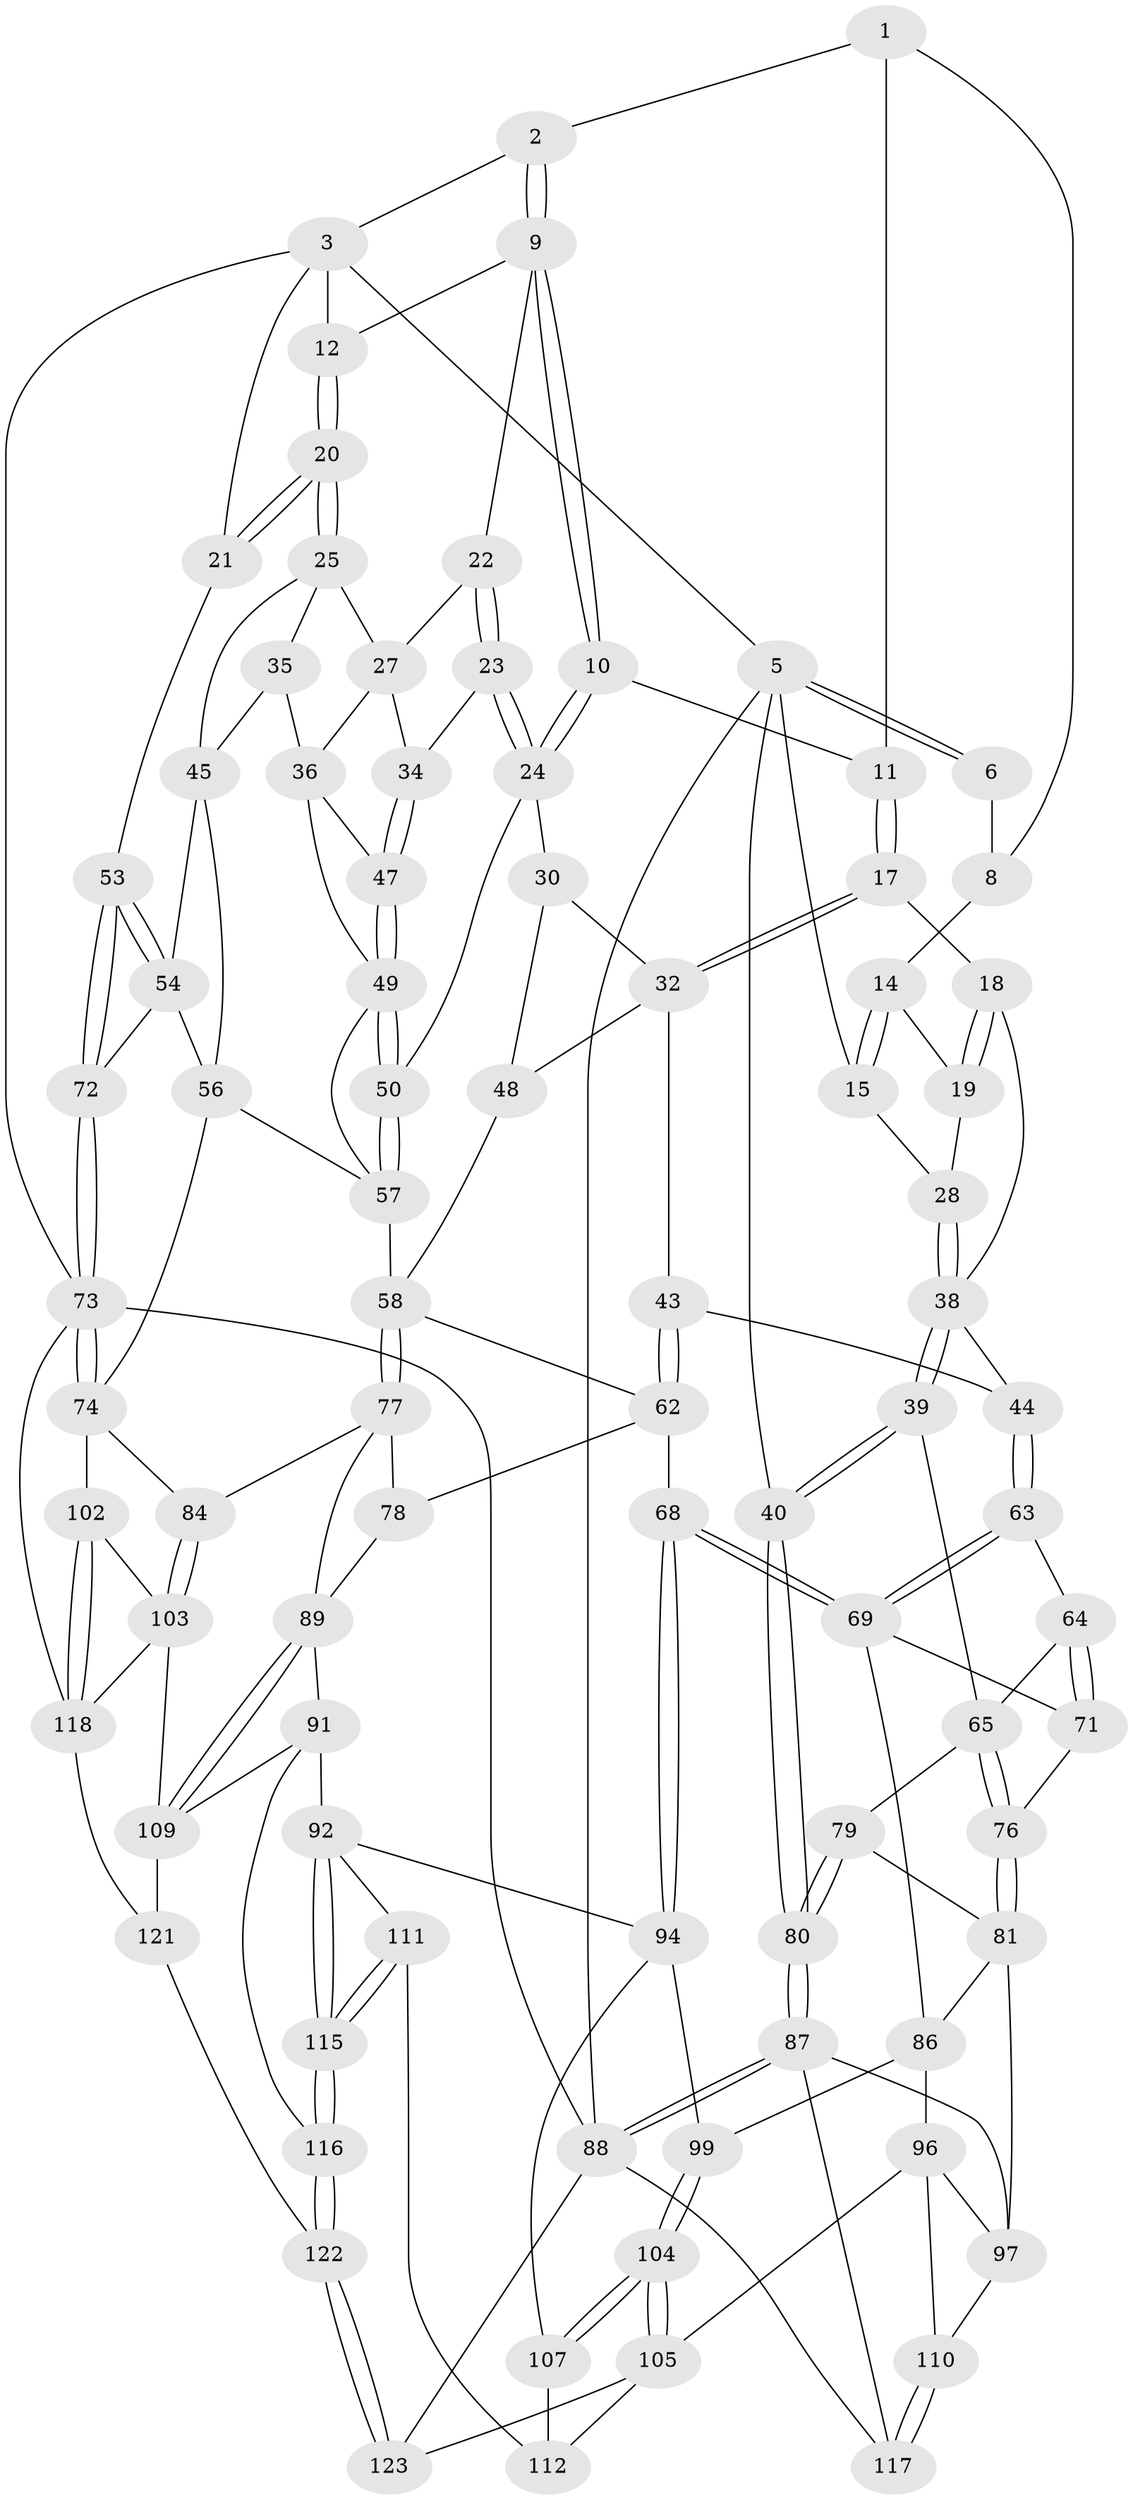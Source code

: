 // Generated by graph-tools (version 1.1) at 2025/24/03/03/25 07:24:40]
// undirected, 86 vertices, 197 edges
graph export_dot {
graph [start="1"]
  node [color=gray90,style=filled];
  1 [pos="+0.3815815627272852+0",super="+7"];
  2 [pos="+0.6069272814928333+0"];
  3 [pos="+0.7104352877170631+0",super="+4"];
  5 [pos="+0+0",super="+16"];
  6 [pos="+0.23490276173140023+0"];
  8 [pos="+0.2800537559913301+0.06426083776404025"];
  9 [pos="+0.5813250928774256+0.048051778285696366",super="+13"];
  10 [pos="+0.5313183283869861+0.12839012427268465"];
  11 [pos="+0.45745024224496345+0.1597872333575829"];
  12 [pos="+0.833397586581394+0.16469814215917553"];
  14 [pos="+0.2700387578203668+0.07395081096327354"];
  15 [pos="+0.10660253302578082+0.16563466745841854"];
  17 [pos="+0.40367857761645204+0.226046980569074"];
  18 [pos="+0.36960421256604237+0.24223261068690685"];
  19 [pos="+0.30669197664924414+0.22004026282262487"];
  20 [pos="+1+0.023988160997505035"];
  21 [pos="+1+0"];
  22 [pos="+0.7913445452939324+0.22445387764732647"];
  23 [pos="+0.64368606211093+0.3197758869895341"];
  24 [pos="+0.6346648588175415+0.3207914238894298",super="+29"];
  25 [pos="+1+0.2064097024247807",super="+26"];
  27 [pos="+0.81630826329145+0.2729046034684054",super="+33"];
  28 [pos="+0.13415210992157897+0.20080333935772957"];
  30 [pos="+0.5897947609325627+0.38533313933527275",super="+31"];
  32 [pos="+0.469843567342836+0.3494070921068714",super="+42"];
  34 [pos="+0.7243450547769528+0.363457671430343"];
  35 [pos="+0.8917664360285742+0.4134194954234336"];
  36 [pos="+0.8454476364930518+0.3979368196511354",super="+37"];
  38 [pos="+0.16177237046380838+0.3583166238912019",super="+41"];
  39 [pos="+0.03229581306173577+0.49667929140507394"];
  40 [pos="+0+0.477604741256868"];
  43 [pos="+0.33742531146287585+0.4557929664804801"];
  44 [pos="+0.3325477924090384+0.455879363016489"];
  45 [pos="+0.9100833178561196+0.40846778126274463",super="+46"];
  47 [pos="+0.7609893314625569+0.3865622995973761"];
  48 [pos="+0.4540705507539422+0.4423108195597516",super="+52"];
  49 [pos="+0.7577469843994142+0.3983575313876187",super="+51"];
  50 [pos="+0.7041865042547807+0.48319534138963277"];
  53 [pos="+1+0.3950077655051733"];
  54 [pos="+0.9204426784755356+0.4095565235268282",super="+55"];
  56 [pos="+0.9035795856107249+0.5439474135417671",super="+60"];
  57 [pos="+0.7357102904682363+0.5763370517079028",super="+61"];
  58 [pos="+0.732914235173112+0.5774237452112274",super="+59"];
  62 [pos="+0.5143052279458711+0.5627517741659837",super="+67"];
  63 [pos="+0.3315022162560216+0.45845557163240175"];
  64 [pos="+0.2658033975773338+0.5296076575043118"];
  65 [pos="+0.13518480132864893+0.5520048654246896",super="+66"];
  68 [pos="+0.43160557995555243+0.7114739649441058"];
  69 [pos="+0.42731577295021406+0.7097675118036875",super="+70"];
  71 [pos="+0.2972324875342486+0.6540353842468827"];
  72 [pos="+1+0.5056067915568284"];
  73 [pos="+1+0.8361018643092781",super="+83"];
  74 [pos="+0.9804811686595648+0.7718893607330954",super="+75"];
  76 [pos="+0.2123454244318328+0.666954020731596"];
  77 [pos="+0.6418627380798937+0.6840606467219738",super="+85"];
  78 [pos="+0.576550533713678+0.7044313956748288"];
  79 [pos="+0.09196084754139462+0.7457263632149383"];
  80 [pos="+0+0.7021209564879793"];
  81 [pos="+0.18100708765057721+0.7234320555173764",super="+82"];
  84 [pos="+0.821826854778072+0.7661168314431199"];
  86 [pos="+0.25289934857267854+0.7824042818322033",super="+95"];
  87 [pos="+0+0.9122393418975728",super="+101"];
  88 [pos="+0+1",super="+124"];
  89 [pos="+0.729594638958915+0.8533366575879319",super="+90"];
  91 [pos="+0.6279827790771138+0.8663723689111649",super="+114"];
  92 [pos="+0.6215092148033338+0.8692277835531527",super="+93"];
  94 [pos="+0.4348840437730758+0.8000608890111776",super="+98"];
  96 [pos="+0.1951208448553474+0.8302617307254644",super="+106"];
  97 [pos="+0.09756042960949766+0.8215006182662455",super="+100"];
  99 [pos="+0.24870691791776942+0.8244843468121164"];
  102 [pos="+0.8731243226676328+0.928161505909833"];
  103 [pos="+0.8571932426143396+0.9211469893983842",super="+108"];
  104 [pos="+0.2444156411785129+0.9246155867604001"];
  105 [pos="+0.21363746825170754+0.967838824870723",super="+120"];
  107 [pos="+0.3058812950279687+0.9035620694492645"];
  109 [pos="+0.745233160571927+0.8931730900236143",super="+113"];
  110 [pos="+0.10283723780777347+0.9089803847690869"];
  111 [pos="+0.43812233066719686+0.8918979949491658"];
  112 [pos="+0.3634564920149034+0.9312561093198001"];
  115 [pos="+0.5140375240920216+1"];
  116 [pos="+0.5142194714577528+1"];
  117 [pos="+0.047008420015209516+1"];
  118 [pos="+0.992053027110183+1",super="+119"];
  121 [pos="+0.6678539047572954+1"];
  122 [pos="+0.5126077060100609+1"];
  123 [pos="+0.27475482018441+1"];
  1 -- 2;
  1 -- 8;
  1 -- 11;
  2 -- 3;
  2 -- 9;
  2 -- 9;
  3 -- 12;
  3 -- 5;
  3 -- 21;
  3 -- 73;
  5 -- 6;
  5 -- 6;
  5 -- 88;
  5 -- 40;
  5 -- 15;
  6 -- 8;
  8 -- 14;
  9 -- 10;
  9 -- 10;
  9 -- 12;
  9 -- 22;
  10 -- 11;
  10 -- 24;
  10 -- 24;
  11 -- 17;
  11 -- 17;
  12 -- 20;
  12 -- 20;
  14 -- 15;
  14 -- 15;
  14 -- 19;
  15 -- 28;
  17 -- 18;
  17 -- 32;
  17 -- 32;
  18 -- 19;
  18 -- 19;
  18 -- 38;
  19 -- 28;
  20 -- 21;
  20 -- 21;
  20 -- 25;
  20 -- 25;
  21 -- 53;
  22 -- 23;
  22 -- 23;
  22 -- 27;
  23 -- 24;
  23 -- 24;
  23 -- 34;
  24 -- 50;
  24 -- 30;
  25 -- 45;
  25 -- 27;
  25 -- 35;
  27 -- 34;
  27 -- 36;
  28 -- 38;
  28 -- 38;
  30 -- 48 [weight=2];
  30 -- 32;
  32 -- 48;
  32 -- 43;
  34 -- 47;
  34 -- 47;
  35 -- 36;
  35 -- 45;
  36 -- 49;
  36 -- 47;
  38 -- 39;
  38 -- 39;
  38 -- 44;
  39 -- 40;
  39 -- 40;
  39 -- 65;
  40 -- 80;
  40 -- 80;
  43 -- 44;
  43 -- 62;
  43 -- 62;
  44 -- 63;
  44 -- 63;
  45 -- 54;
  45 -- 56;
  47 -- 49;
  47 -- 49;
  48 -- 58;
  49 -- 50;
  49 -- 50;
  49 -- 57;
  50 -- 57;
  50 -- 57;
  53 -- 54;
  53 -- 54;
  53 -- 72;
  53 -- 72;
  54 -- 56;
  54 -- 72;
  56 -- 57;
  56 -- 74;
  57 -- 58;
  58 -- 77;
  58 -- 77;
  58 -- 62;
  62 -- 78;
  62 -- 68;
  63 -- 64;
  63 -- 69;
  63 -- 69;
  64 -- 65;
  64 -- 71;
  64 -- 71;
  65 -- 76;
  65 -- 76;
  65 -- 79;
  68 -- 69;
  68 -- 69;
  68 -- 94;
  68 -- 94;
  69 -- 86;
  69 -- 71;
  71 -- 76;
  72 -- 73;
  72 -- 73;
  73 -- 74;
  73 -- 74;
  73 -- 88;
  73 -- 118;
  74 -- 102;
  74 -- 84;
  76 -- 81;
  76 -- 81;
  77 -- 78;
  77 -- 89;
  77 -- 84;
  78 -- 89;
  79 -- 80;
  79 -- 80;
  79 -- 81;
  80 -- 87;
  80 -- 87;
  81 -- 86;
  81 -- 97;
  84 -- 103;
  84 -- 103;
  86 -- 96;
  86 -- 99;
  87 -- 88;
  87 -- 88;
  87 -- 97;
  87 -- 117;
  88 -- 123;
  88 -- 117;
  89 -- 109;
  89 -- 109;
  89 -- 91;
  91 -- 92;
  91 -- 116;
  91 -- 109;
  92 -- 115;
  92 -- 115;
  92 -- 94;
  92 -- 111;
  94 -- 99;
  94 -- 107;
  96 -- 97;
  96 -- 105;
  96 -- 110;
  97 -- 110;
  99 -- 104;
  99 -- 104;
  102 -- 103;
  102 -- 118;
  102 -- 118;
  103 -- 109;
  103 -- 118;
  104 -- 105;
  104 -- 105;
  104 -- 107;
  104 -- 107;
  105 -- 112;
  105 -- 123;
  107 -- 112;
  109 -- 121;
  110 -- 117;
  110 -- 117;
  111 -- 112;
  111 -- 115;
  111 -- 115;
  115 -- 116;
  115 -- 116;
  116 -- 122;
  116 -- 122;
  118 -- 121;
  121 -- 122;
  122 -- 123;
  122 -- 123;
}
